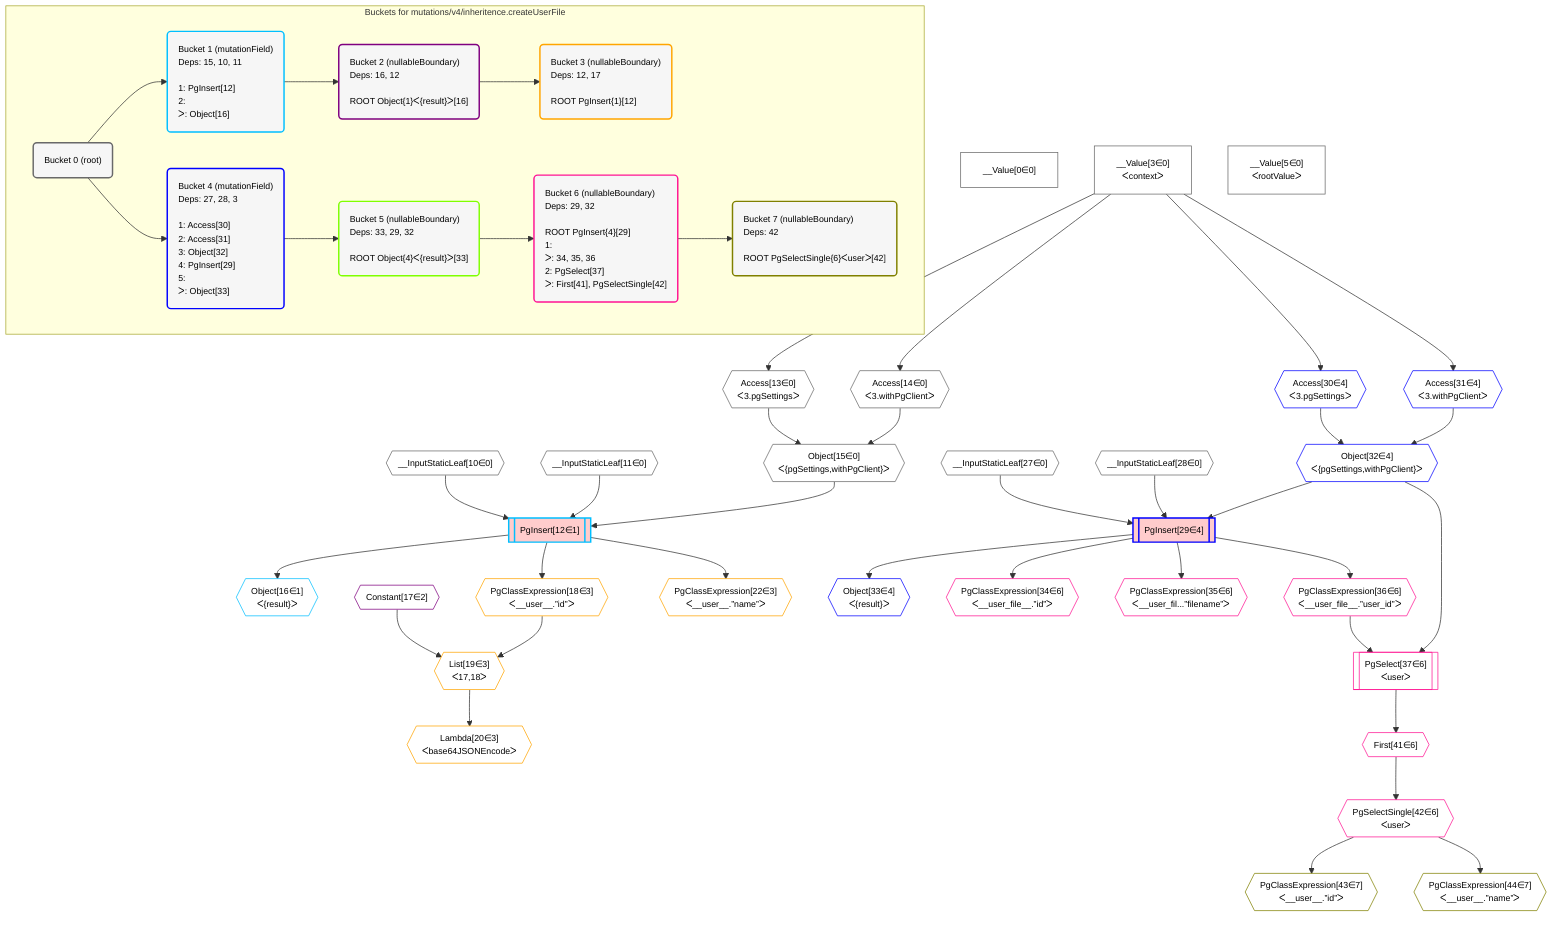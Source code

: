 %%{init: {'themeVariables': { 'fontSize': '12px'}}}%%
graph TD
    classDef path fill:#eee,stroke:#000,color:#000
    classDef plan fill:#fff,stroke-width:1px,color:#000
    classDef itemplan fill:#fff,stroke-width:2px,color:#000
    classDef unbatchedplan fill:#dff,stroke-width:1px,color:#000
    classDef sideeffectplan fill:#fcc,stroke-width:2px,color:#000
    classDef bucket fill:#f6f6f6,color:#000,stroke-width:2px,text-align:left


    %% define steps
    __Value0["__Value[0∈0]"]:::plan
    __Value3["__Value[3∈0]<br />ᐸcontextᐳ"]:::plan
    __Value5["__Value[5∈0]<br />ᐸrootValueᐳ"]:::plan
    __InputStaticLeaf10{{"__InputStaticLeaf[10∈0]"}}:::plan
    __InputStaticLeaf11{{"__InputStaticLeaf[11∈0]"}}:::plan
    Access13{{"Access[13∈0]<br />ᐸ3.pgSettingsᐳ"}}:::plan
    Access14{{"Access[14∈0]<br />ᐸ3.withPgClientᐳ"}}:::plan
    Object15{{"Object[15∈0]<br />ᐸ{pgSettings,withPgClient}ᐳ"}}:::plan
    PgInsert12[["PgInsert[12∈1]"]]:::sideeffectplan
    Object16{{"Object[16∈1]<br />ᐸ{result}ᐳ"}}:::plan
    Constant17{{"Constant[17∈2]"}}:::plan
    PgClassExpression18{{"PgClassExpression[18∈3]<br />ᐸ__user__.”id”ᐳ"}}:::plan
    List19{{"List[19∈3]<br />ᐸ17,18ᐳ"}}:::plan
    Lambda20{{"Lambda[20∈3]<br />ᐸbase64JSONEncodeᐳ"}}:::plan
    PgClassExpression22{{"PgClassExpression[22∈3]<br />ᐸ__user__.”name”ᐳ"}}:::plan
    __InputStaticLeaf27{{"__InputStaticLeaf[27∈0]"}}:::plan
    __InputStaticLeaf28{{"__InputStaticLeaf[28∈0]"}}:::plan
    Access30{{"Access[30∈4]<br />ᐸ3.pgSettingsᐳ"}}:::plan
    Access31{{"Access[31∈4]<br />ᐸ3.withPgClientᐳ"}}:::plan
    Object32{{"Object[32∈4]<br />ᐸ{pgSettings,withPgClient}ᐳ"}}:::plan
    PgInsert29[["PgInsert[29∈4]"]]:::sideeffectplan
    Object33{{"Object[33∈4]<br />ᐸ{result}ᐳ"}}:::plan
    PgClassExpression34{{"PgClassExpression[34∈6]<br />ᐸ__user_file__.”id”ᐳ"}}:::plan
    PgClassExpression35{{"PgClassExpression[35∈6]<br />ᐸ__user_fil...”filename”ᐳ"}}:::plan
    PgClassExpression36{{"PgClassExpression[36∈6]<br />ᐸ__user_file__.”user_id”ᐳ"}}:::plan
    PgSelect37[["PgSelect[37∈6]<br />ᐸuserᐳ"]]:::plan
    First41{{"First[41∈6]"}}:::plan
    PgSelectSingle42{{"PgSelectSingle[42∈6]<br />ᐸuserᐳ"}}:::plan
    PgClassExpression43{{"PgClassExpression[43∈7]<br />ᐸ__user__.”id”ᐳ"}}:::plan
    PgClassExpression44{{"PgClassExpression[44∈7]<br />ᐸ__user__.”name”ᐳ"}}:::plan

    %% plan dependencies
    __Value3 --> Access13
    __Value3 --> Access14
    Access13 & Access14 --> Object15
    Object15 & __InputStaticLeaf10 & __InputStaticLeaf11 --> PgInsert12
    PgInsert12 --> Object16
    PgInsert12 --> PgClassExpression18
    Constant17 & PgClassExpression18 --> List19
    List19 --> Lambda20
    PgInsert12 --> PgClassExpression22
    __Value3 --> Access30
    __Value3 --> Access31
    Access30 & Access31 --> Object32
    Object32 & __InputStaticLeaf27 & __InputStaticLeaf28 --> PgInsert29
    PgInsert29 --> Object33
    PgInsert29 --> PgClassExpression34
    PgInsert29 --> PgClassExpression35
    PgInsert29 --> PgClassExpression36
    Object32 & PgClassExpression36 --> PgSelect37
    PgSelect37 --> First41
    First41 --> PgSelectSingle42
    PgSelectSingle42 --> PgClassExpression43
    PgSelectSingle42 --> PgClassExpression44

    subgraph "Buckets for mutations/v4/inheritence.createUserFile"
    Bucket0("Bucket 0 (root)"):::bucket
    classDef bucket0 stroke:#696969
    class Bucket0,__Value0,__Value3,__Value5,__InputStaticLeaf10,__InputStaticLeaf11,Access13,Access14,Object15,__InputStaticLeaf27,__InputStaticLeaf28 bucket0
    Bucket1("Bucket 1 (mutationField)<br />Deps: 15, 10, 11<br /><br />1: PgInsert[12]<br />2: <br />ᐳ: Object[16]"):::bucket
    classDef bucket1 stroke:#00bfff
    class Bucket1,PgInsert12,Object16 bucket1
    Bucket2("Bucket 2 (nullableBoundary)<br />Deps: 16, 12<br /><br />ROOT Object{1}ᐸ{result}ᐳ[16]"):::bucket
    classDef bucket2 stroke:#7f007f
    class Bucket2,Constant17 bucket2
    Bucket3("Bucket 3 (nullableBoundary)<br />Deps: 12, 17<br /><br />ROOT PgInsert{1}[12]"):::bucket
    classDef bucket3 stroke:#ffa500
    class Bucket3,PgClassExpression18,List19,Lambda20,PgClassExpression22 bucket3
    Bucket4("Bucket 4 (mutationField)<br />Deps: 27, 28, 3<br /><br />1: Access[30]<br />2: Access[31]<br />3: Object[32]<br />4: PgInsert[29]<br />5: <br />ᐳ: Object[33]"):::bucket
    classDef bucket4 stroke:#0000ff
    class Bucket4,PgInsert29,Access30,Access31,Object32,Object33 bucket4
    Bucket5("Bucket 5 (nullableBoundary)<br />Deps: 33, 29, 32<br /><br />ROOT Object{4}ᐸ{result}ᐳ[33]"):::bucket
    classDef bucket5 stroke:#7fff00
    class Bucket5 bucket5
    Bucket6("Bucket 6 (nullableBoundary)<br />Deps: 29, 32<br /><br />ROOT PgInsert{4}[29]<br />1: <br />ᐳ: 34, 35, 36<br />2: PgSelect[37]<br />ᐳ: First[41], PgSelectSingle[42]"):::bucket
    classDef bucket6 stroke:#ff1493
    class Bucket6,PgClassExpression34,PgClassExpression35,PgClassExpression36,PgSelect37,First41,PgSelectSingle42 bucket6
    Bucket7("Bucket 7 (nullableBoundary)<br />Deps: 42<br /><br />ROOT PgSelectSingle{6}ᐸuserᐳ[42]"):::bucket
    classDef bucket7 stroke:#808000
    class Bucket7,PgClassExpression43,PgClassExpression44 bucket7
    Bucket0 --> Bucket1 & Bucket4
    Bucket1 --> Bucket2
    Bucket2 --> Bucket3
    Bucket4 --> Bucket5
    Bucket5 --> Bucket6
    Bucket6 --> Bucket7
    end